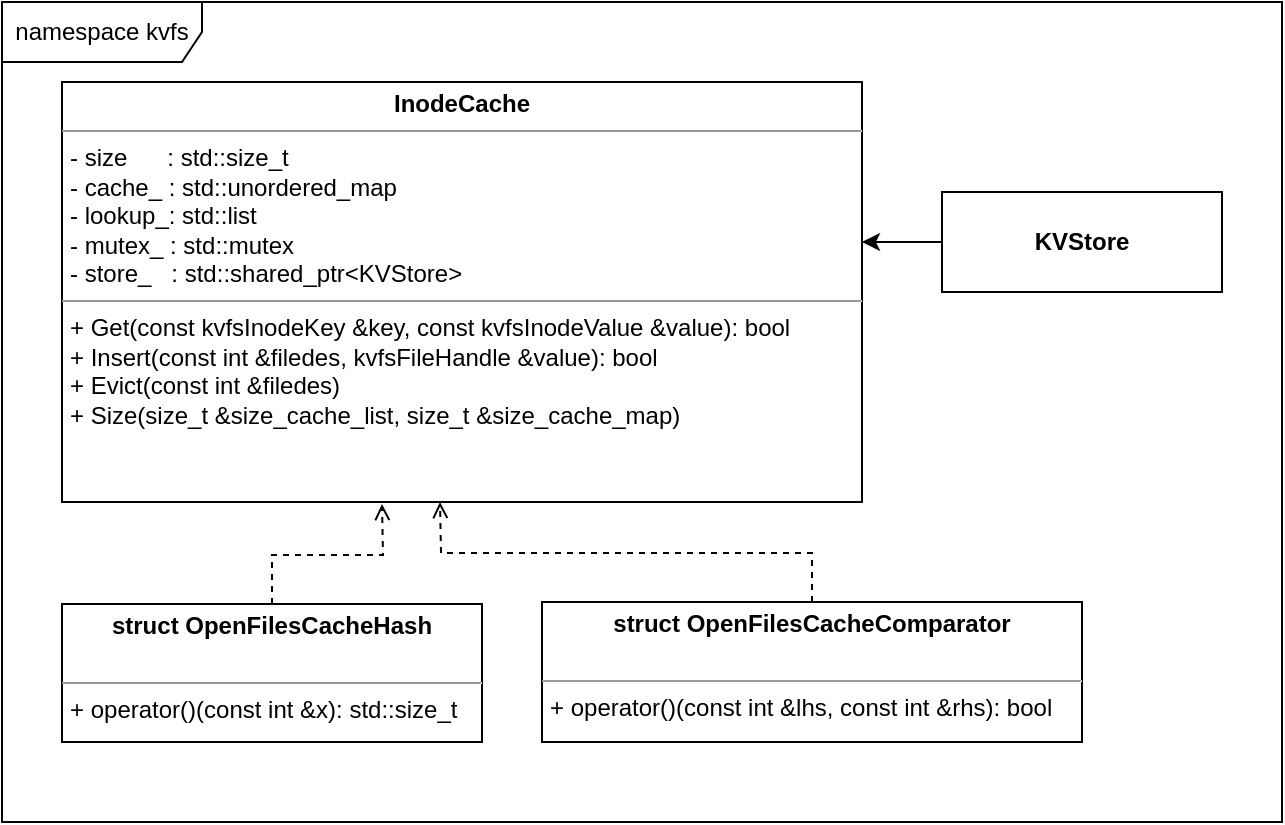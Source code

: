 <mxfile version="10.5.9" type="device"><diagram id="JG0MfJLuL_ZU4soG6R-l" name="Page-1"><mxGraphModel dx="613" dy="706" grid="1" gridSize="10" guides="1" tooltips="1" connect="1" arrows="1" fold="1" page="1" pageScale="1" pageWidth="827" pageHeight="1169" math="0" shadow="0"><root><mxCell id="0"/><mxCell id="1" parent="0"/><mxCell id="zpq8PveuiDNwiodyl2-T-4" value="namespace kvfs" style="shape=umlFrame;whiteSpace=wrap;html=1;width=100;height=30;" parent="1" vertex="1"><mxGeometry x="20" y="20" width="640" height="410" as="geometry"/></mxCell><mxCell id="zpq8PveuiDNwiodyl2-T-6" style="edgeStyle=orthogonalEdgeStyle;rounded=0;orthogonalLoop=1;jettySize=auto;html=1;" parent="1" source="zpq8PveuiDNwiodyl2-T-7" edge="1"><mxGeometry relative="1" as="geometry"><mxPoint x="450" y="140" as="targetPoint"/></mxGeometry></mxCell><mxCell id="zpq8PveuiDNwiodyl2-T-7" value="&lt;p style=&quot;margin: 0px ; margin-top: 4px ; text-align: center&quot;&gt;&lt;br&gt;&lt;b&gt;KVStore&lt;/b&gt;&lt;/p&gt;" style="verticalAlign=top;align=left;overflow=fill;fontSize=12;fontFamily=Helvetica;html=1;" parent="1" vertex="1"><mxGeometry x="490" y="115" width="140" height="50" as="geometry"/></mxCell><mxCell id="zpq8PveuiDNwiodyl2-T-13" value="&lt;p style=&quot;margin: 0px ; margin-top: 4px ; text-align: center&quot;&gt;&lt;b&gt;InodeCache&lt;/b&gt;&lt;/p&gt;&lt;hr size=&quot;1&quot;&gt;&lt;p style=&quot;margin: 0px ; margin-left: 4px&quot;&gt;- size&amp;nbsp; &amp;nbsp; &amp;nbsp; : std::size_t&lt;/p&gt;&lt;p style=&quot;margin: 0px ; margin-left: 4px&quot;&gt;- cache_ : std::unordered_map&lt;/p&gt;&lt;p style=&quot;margin: 0px ; margin-left: 4px&quot;&gt;- lookup_: std::list&lt;/p&gt;&lt;p style=&quot;margin: 0px ; margin-left: 4px&quot;&gt;- mutex_ : std::mutex&lt;/p&gt;&lt;p style=&quot;margin: 0px ; margin-left: 4px&quot;&gt;- store_&amp;nbsp; &amp;nbsp;: std::shared_ptr&amp;lt;KVStore&amp;gt;&lt;/p&gt;&lt;hr size=&quot;1&quot;&gt;&lt;p style=&quot;margin: 0px ; margin-left: 4px&quot;&gt;+ Get(const kvfsInodeKey &amp;amp;key, const kvfsInodeValue &amp;amp;value): bool&lt;/p&gt;&lt;p style=&quot;margin: 0px ; margin-left: 4px&quot;&gt;+ Insert(const int &amp;amp;filedes, kvfsFileHandle &amp;amp;value): bool&lt;/p&gt;&lt;p style=&quot;margin: 0px ; margin-left: 4px&quot;&gt;+ Evict(const int &amp;amp;filedes)&lt;/p&gt;&lt;p style=&quot;margin: 0px ; margin-left: 4px&quot;&gt;+ Size(size_t &amp;amp;size_cache_list, size_t &amp;amp;size_cache_map)&lt;/p&gt;" style="verticalAlign=top;align=left;overflow=fill;fontSize=12;fontFamily=Helvetica;html=1;" parent="1" vertex="1"><mxGeometry x="50" y="60" width="400" height="210" as="geometry"/></mxCell><mxCell id="zpq8PveuiDNwiodyl2-T-14" style="edgeStyle=orthogonalEdgeStyle;rounded=0;orthogonalLoop=1;jettySize=auto;html=1;exitX=0.5;exitY=0;exitDx=0;exitDy=0;entryX=0.5;entryY=1;entryDx=0;entryDy=0;dashed=1;endArrow=open;endFill=0;" parent="1" source="zpq8PveuiDNwiodyl2-T-15" edge="1"><mxGeometry relative="1" as="geometry"><mxPoint x="210" y="271" as="targetPoint"/></mxGeometry></mxCell><mxCell id="zpq8PveuiDNwiodyl2-T-15" value="&lt;p style=&quot;margin: 0px ; margin-top: 4px ; text-align: center&quot;&gt;&lt;b&gt;struct OpenFilesCacheHash&lt;/b&gt;&lt;/p&gt;&lt;p style=&quot;margin: 0px ; margin-left: 4px&quot;&gt;&lt;br&gt;&lt;/p&gt;&lt;hr size=&quot;1&quot;&gt;&lt;p style=&quot;margin: 0px ; margin-left: 4px&quot;&gt;+ operator()(const int &amp;amp;x): std::size_t&lt;/p&gt;" style="verticalAlign=top;align=left;overflow=fill;fontSize=12;fontFamily=Helvetica;html=1;" parent="1" vertex="1"><mxGeometry x="50" y="321" width="210" height="69" as="geometry"/></mxCell><mxCell id="zpq8PveuiDNwiodyl2-T-16" style="edgeStyle=orthogonalEdgeStyle;rounded=0;orthogonalLoop=1;jettySize=auto;html=1;exitX=0.5;exitY=0;exitDx=0;exitDy=0;entryX=0.591;entryY=0.994;entryDx=0;entryDy=0;entryPerimeter=0;dashed=1;endArrow=open;endFill=0;" parent="1" source="zpq8PveuiDNwiodyl2-T-17" edge="1"><mxGeometry relative="1" as="geometry"><mxPoint x="239" y="270" as="targetPoint"/></mxGeometry></mxCell><mxCell id="zpq8PveuiDNwiodyl2-T-17" value="&lt;p style=&quot;margin: 0px ; margin-top: 4px ; text-align: center&quot;&gt;&lt;b&gt;struct OpenFilesCacheComparator&lt;/b&gt;&lt;/p&gt;&lt;p style=&quot;margin: 0px ; margin-left: 4px&quot;&gt;&lt;br&gt;&lt;/p&gt;&lt;hr size=&quot;1&quot;&gt;&lt;p style=&quot;margin: 0px ; margin-left: 4px&quot;&gt;+ operator()(const int &amp;amp;lhs, const int &amp;amp;rhs): bool&lt;/p&gt;" style="verticalAlign=top;align=left;overflow=fill;fontSize=12;fontFamily=Helvetica;html=1;" parent="1" vertex="1"><mxGeometry x="290" y="320" width="270" height="70" as="geometry"/></mxCell></root></mxGraphModel></diagram></mxfile>